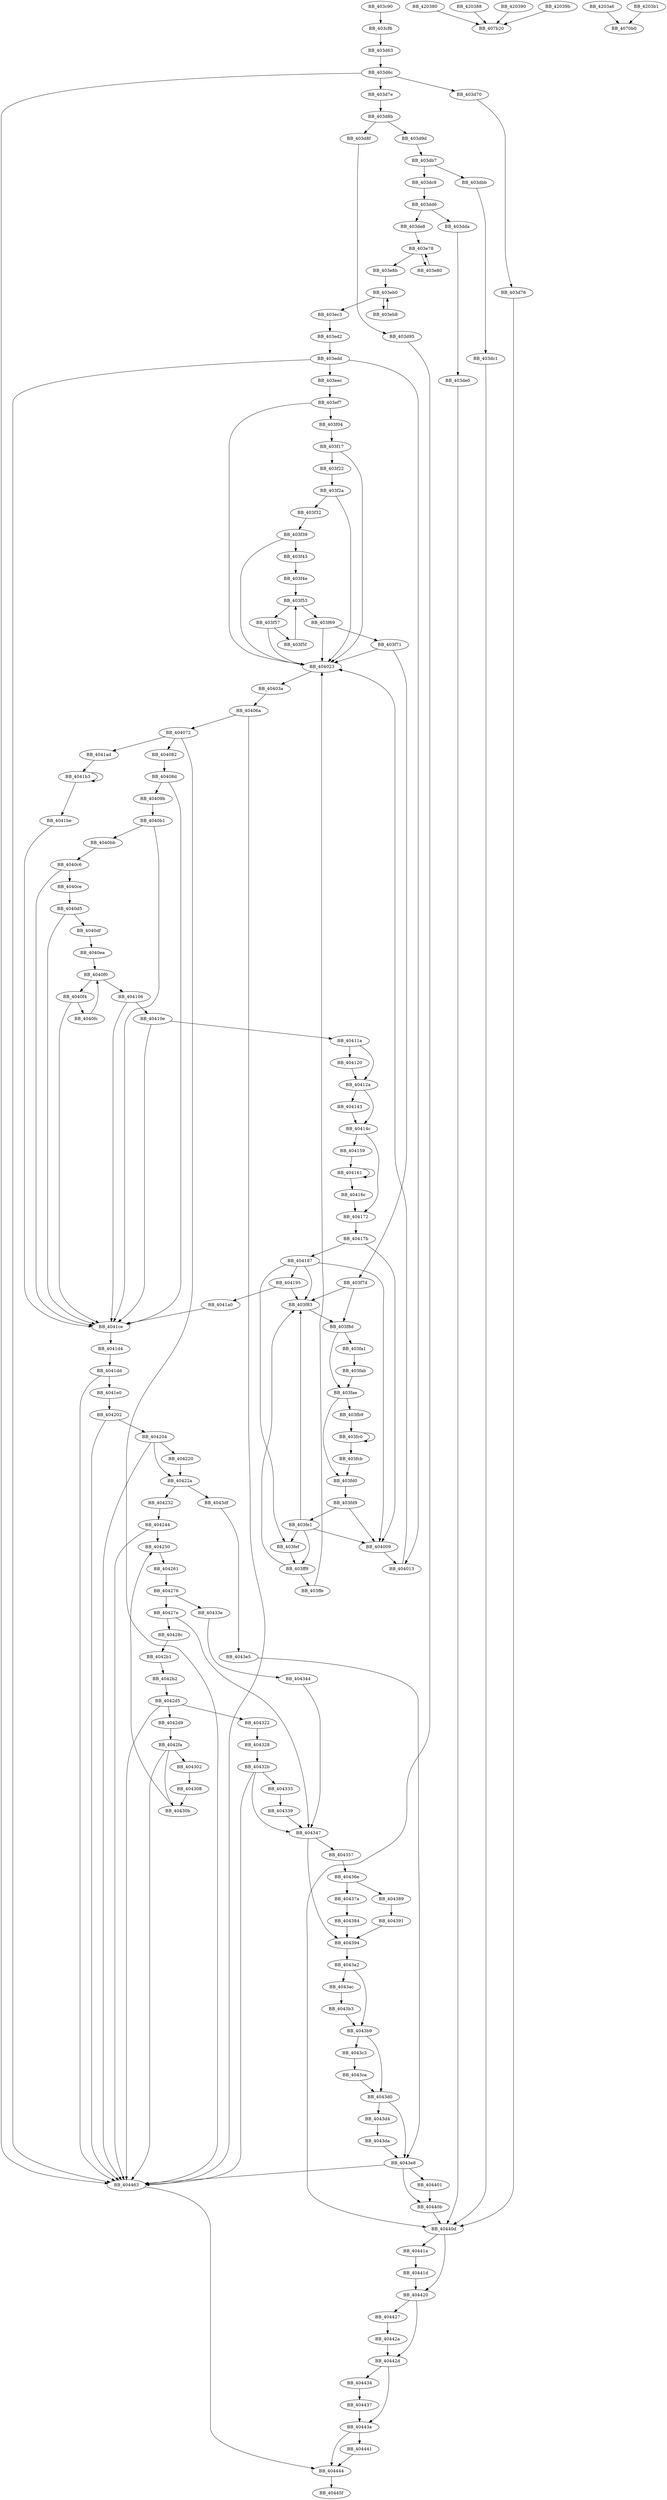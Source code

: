 DiGraph sub_403C90{
BB_403c90->BB_403cf6
BB_403cf6->BB_403d63
BB_403d63->BB_403d6c
BB_403d6c->BB_403d70
BB_403d6c->BB_403d7e
BB_403d6c->BB_404463
BB_403d70->BB_403d76
BB_403d76->BB_40440d
BB_403d7e->BB_403d8b
BB_403d8b->BB_403d8f
BB_403d8b->BB_403d9d
BB_403d8f->BB_403d95
BB_403d95->BB_40440d
BB_403d9d->BB_403db7
BB_403db7->BB_403dbb
BB_403db7->BB_403dc9
BB_403dbb->BB_403dc1
BB_403dc1->BB_40440d
BB_403dc9->BB_403dd6
BB_403dd6->BB_403dda
BB_403dd6->BB_403de8
BB_403dda->BB_403de0
BB_403de0->BB_40440d
BB_403de8->BB_403e78
BB_403e78->BB_403e80
BB_403e78->BB_403e8b
BB_403e80->BB_403e78
BB_403e8b->BB_403eb0
BB_403eb0->BB_403eb8
BB_403eb0->BB_403ec3
BB_403eb8->BB_403eb0
BB_403ec3->BB_403ed2
BB_403ed2->BB_403edd
BB_403edd->BB_403eec
BB_403edd->BB_404013
BB_403edd->BB_404463
BB_403eec->BB_403ef7
BB_403ef7->BB_403f04
BB_403ef7->BB_404023
BB_403f04->BB_403f17
BB_403f17->BB_403f22
BB_403f17->BB_404023
BB_403f22->BB_403f2a
BB_403f2a->BB_403f32
BB_403f2a->BB_404023
BB_403f32->BB_403f39
BB_403f39->BB_403f43
BB_403f39->BB_404023
BB_403f43->BB_403f4e
BB_403f4e->BB_403f53
BB_403f53->BB_403f57
BB_403f53->BB_403f69
BB_403f57->BB_403f5f
BB_403f57->BB_404023
BB_403f5f->BB_403f53
BB_403f69->BB_403f71
BB_403f69->BB_404023
BB_403f71->BB_403f7d
BB_403f71->BB_404023
BB_403f7d->BB_403f83
BB_403f7d->BB_403f8d
BB_403f83->BB_403f8d
BB_403f8d->BB_403fa1
BB_403f8d->BB_403fae
BB_403fa1->BB_403fab
BB_403fab->BB_403fae
BB_403fae->BB_403fb9
BB_403fae->BB_403fd0
BB_403fb9->BB_403fc0
BB_403fc0->BB_403fc0
BB_403fc0->BB_403fcb
BB_403fcb->BB_403fd0
BB_403fd0->BB_403fd9
BB_403fd9->BB_403fe1
BB_403fd9->BB_404009
BB_403fe1->BB_403f83
BB_403fe1->BB_403fef
BB_403fe1->BB_403ff9
BB_403fe1->BB_404009
BB_403fef->BB_403ff9
BB_403ff9->BB_403f83
BB_403ff9->BB_403ffe
BB_403ffe->BB_404023
BB_404009->BB_404013
BB_404013->BB_404023
BB_404023->BB_40403a
BB_40403a->BB_40406a
BB_40406a->BB_404072
BB_40406a->BB_404463
BB_404072->BB_404082
BB_404072->BB_4041ad
BB_404072->BB_404463
BB_404082->BB_40408d
BB_40408d->BB_40409b
BB_40408d->BB_4041ce
BB_40409b->BB_4040b1
BB_4040b1->BB_4040bb
BB_4040b1->BB_4041ce
BB_4040bb->BB_4040c6
BB_4040c6->BB_4040ce
BB_4040c6->BB_4041ce
BB_4040ce->BB_4040d5
BB_4040d5->BB_4040df
BB_4040d5->BB_4041ce
BB_4040df->BB_4040ea
BB_4040ea->BB_4040f0
BB_4040f0->BB_4040f4
BB_4040f0->BB_404106
BB_4040f4->BB_4040fc
BB_4040f4->BB_4041ce
BB_4040fc->BB_4040f0
BB_404106->BB_40410e
BB_404106->BB_4041ce
BB_40410e->BB_40411a
BB_40410e->BB_4041ce
BB_40411a->BB_404120
BB_40411a->BB_40412a
BB_404120->BB_40412a
BB_40412a->BB_404143
BB_40412a->BB_40414c
BB_404143->BB_40414c
BB_40414c->BB_404159
BB_40414c->BB_404172
BB_404159->BB_404161
BB_404161->BB_404161
BB_404161->BB_40416c
BB_40416c->BB_404172
BB_404172->BB_40417b
BB_40417b->BB_404009
BB_40417b->BB_404187
BB_404187->BB_403f83
BB_404187->BB_403fef
BB_404187->BB_404009
BB_404187->BB_404195
BB_404195->BB_403f83
BB_404195->BB_4041a0
BB_4041a0->BB_4041ce
BB_4041ad->BB_4041b3
BB_4041b3->BB_4041b3
BB_4041b3->BB_4041be
BB_4041be->BB_4041ce
BB_4041ce->BB_4041d4
BB_4041d4->BB_4041dd
BB_4041dd->BB_4041e0
BB_4041dd->BB_404463
BB_4041e0->BB_404202
BB_404202->BB_404204
BB_404202->BB_404463
BB_404204->BB_404220
BB_404204->BB_40422a
BB_404204->BB_404463
BB_404220->BB_40422a
BB_40422a->BB_404232
BB_40422a->BB_4043df
BB_404232->BB_404244
BB_404244->BB_404250
BB_404244->BB_404463
BB_404250->BB_404261
BB_404261->BB_404276
BB_404276->BB_40427e
BB_404276->BB_40433e
BB_40427e->BB_40428c
BB_40427e->BB_404347
BB_40428c->BB_4042b1
BB_4042b1->BB_4042b2
BB_4042b2->BB_4042d5
BB_4042d5->BB_4042d9
BB_4042d5->BB_404322
BB_4042d5->BB_404463
BB_4042d9->BB_4042fa
BB_4042fa->BB_404302
BB_4042fa->BB_40430b
BB_4042fa->BB_404463
BB_404302->BB_404308
BB_404308->BB_40430b
BB_40430b->BB_404250
BB_404322->BB_404328
BB_404328->BB_40432b
BB_40432b->BB_404333
BB_40432b->BB_404347
BB_40432b->BB_404463
BB_404333->BB_404339
BB_404339->BB_404347
BB_40433e->BB_404344
BB_404344->BB_404347
BB_404347->BB_404357
BB_404347->BB_404394
BB_404357->BB_40436e
BB_40436e->BB_40437a
BB_40436e->BB_404389
BB_40437a->BB_404384
BB_404384->BB_404394
BB_404389->BB_404391
BB_404391->BB_404394
BB_404394->BB_4043a2
BB_4043a2->BB_4043ac
BB_4043a2->BB_4043b9
BB_4043ac->BB_4043b3
BB_4043b3->BB_4043b9
BB_4043b9->BB_4043c3
BB_4043b9->BB_4043d0
BB_4043c3->BB_4043ca
BB_4043ca->BB_4043d0
BB_4043d0->BB_4043d4
BB_4043d0->BB_4043e8
BB_4043d4->BB_4043da
BB_4043da->BB_4043e8
BB_4043df->BB_4043e5
BB_4043e5->BB_4043e8
BB_4043e8->BB_404401
BB_4043e8->BB_40440b
BB_4043e8->BB_404463
BB_404401->BB_40440b
BB_40440b->BB_40440d
BB_40440d->BB_40441a
BB_40440d->BB_404420
BB_40441a->BB_40441d
BB_40441d->BB_404420
BB_404420->BB_404427
BB_404420->BB_40442d
BB_404427->BB_40442a
BB_40442a->BB_40442d
BB_40442d->BB_404434
BB_40442d->BB_40443a
BB_404434->BB_404437
BB_404437->BB_40443a
BB_40443a->BB_404441
BB_40443a->BB_404444
BB_404441->BB_404444
BB_404444->BB_40445f
BB_404463->BB_404444
BB_420380->BB_407b20
BB_420388->BB_407b20
BB_420390->BB_407b20
BB_42039b->BB_407b20
BB_4203a6->BB_4070b0
BB_4203b1->BB_4070b0
}

